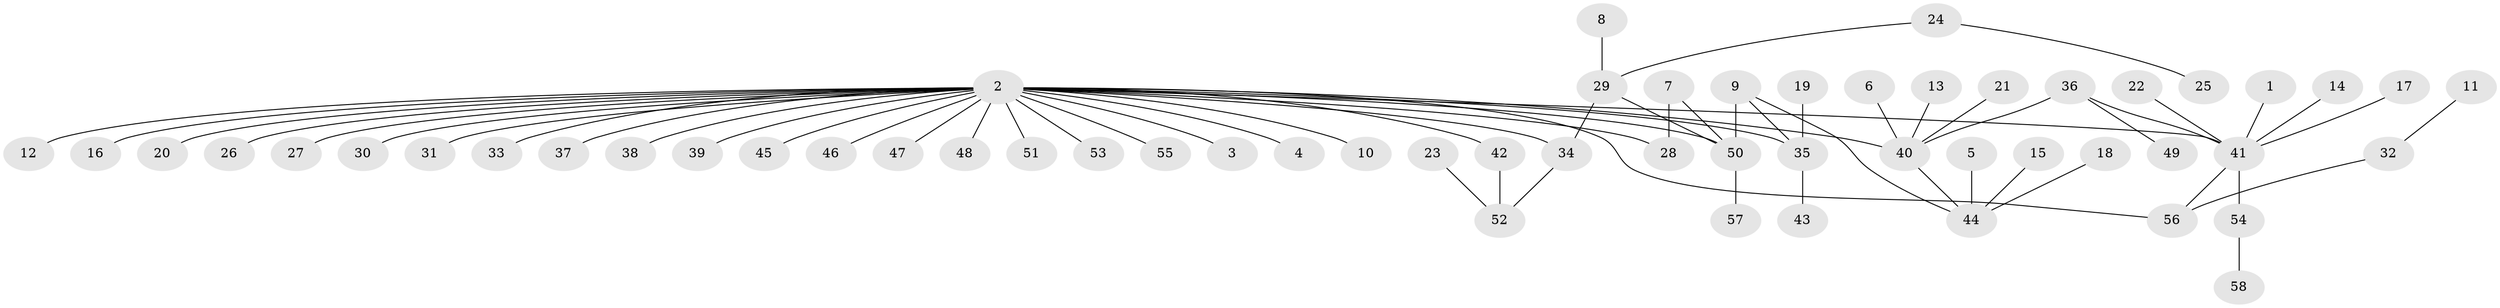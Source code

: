 // original degree distribution, {23: 0.008620689655172414, 13: 0.008620689655172414, 3: 0.12931034482758622, 4: 0.05172413793103448, 1: 0.5258620689655172, 8: 0.008620689655172414, 5: 0.017241379310344827, 11: 0.008620689655172414, 7: 0.008620689655172414, 2: 0.23275862068965517}
// Generated by graph-tools (version 1.1) at 2025/26/03/09/25 03:26:06]
// undirected, 58 vertices, 64 edges
graph export_dot {
graph [start="1"]
  node [color=gray90,style=filled];
  1;
  2;
  3;
  4;
  5;
  6;
  7;
  8;
  9;
  10;
  11;
  12;
  13;
  14;
  15;
  16;
  17;
  18;
  19;
  20;
  21;
  22;
  23;
  24;
  25;
  26;
  27;
  28;
  29;
  30;
  31;
  32;
  33;
  34;
  35;
  36;
  37;
  38;
  39;
  40;
  41;
  42;
  43;
  44;
  45;
  46;
  47;
  48;
  49;
  50;
  51;
  52;
  53;
  54;
  55;
  56;
  57;
  58;
  1 -- 41 [weight=1.0];
  2 -- 3 [weight=1.0];
  2 -- 4 [weight=1.0];
  2 -- 10 [weight=1.0];
  2 -- 12 [weight=1.0];
  2 -- 16 [weight=1.0];
  2 -- 20 [weight=1.0];
  2 -- 26 [weight=1.0];
  2 -- 27 [weight=1.0];
  2 -- 28 [weight=1.0];
  2 -- 30 [weight=1.0];
  2 -- 31 [weight=1.0];
  2 -- 33 [weight=1.0];
  2 -- 34 [weight=1.0];
  2 -- 35 [weight=1.0];
  2 -- 37 [weight=1.0];
  2 -- 38 [weight=1.0];
  2 -- 39 [weight=1.0];
  2 -- 40 [weight=2.0];
  2 -- 41 [weight=2.0];
  2 -- 42 [weight=1.0];
  2 -- 45 [weight=2.0];
  2 -- 46 [weight=1.0];
  2 -- 47 [weight=1.0];
  2 -- 48 [weight=1.0];
  2 -- 50 [weight=1.0];
  2 -- 51 [weight=1.0];
  2 -- 53 [weight=1.0];
  2 -- 55 [weight=1.0];
  2 -- 56 [weight=1.0];
  5 -- 44 [weight=1.0];
  6 -- 40 [weight=1.0];
  7 -- 28 [weight=1.0];
  7 -- 50 [weight=1.0];
  8 -- 29 [weight=1.0];
  9 -- 35 [weight=1.0];
  9 -- 44 [weight=1.0];
  9 -- 50 [weight=1.0];
  11 -- 32 [weight=1.0];
  13 -- 40 [weight=1.0];
  14 -- 41 [weight=1.0];
  15 -- 44 [weight=1.0];
  17 -- 41 [weight=1.0];
  18 -- 44 [weight=1.0];
  19 -- 35 [weight=1.0];
  21 -- 40 [weight=1.0];
  22 -- 41 [weight=1.0];
  23 -- 52 [weight=1.0];
  24 -- 25 [weight=1.0];
  24 -- 29 [weight=1.0];
  29 -- 34 [weight=1.0];
  29 -- 50 [weight=1.0];
  32 -- 56 [weight=1.0];
  34 -- 52 [weight=1.0];
  35 -- 43 [weight=1.0];
  36 -- 40 [weight=1.0];
  36 -- 41 [weight=3.0];
  36 -- 49 [weight=1.0];
  40 -- 44 [weight=1.0];
  41 -- 54 [weight=2.0];
  41 -- 56 [weight=1.0];
  42 -- 52 [weight=1.0];
  50 -- 57 [weight=1.0];
  54 -- 58 [weight=1.0];
}
